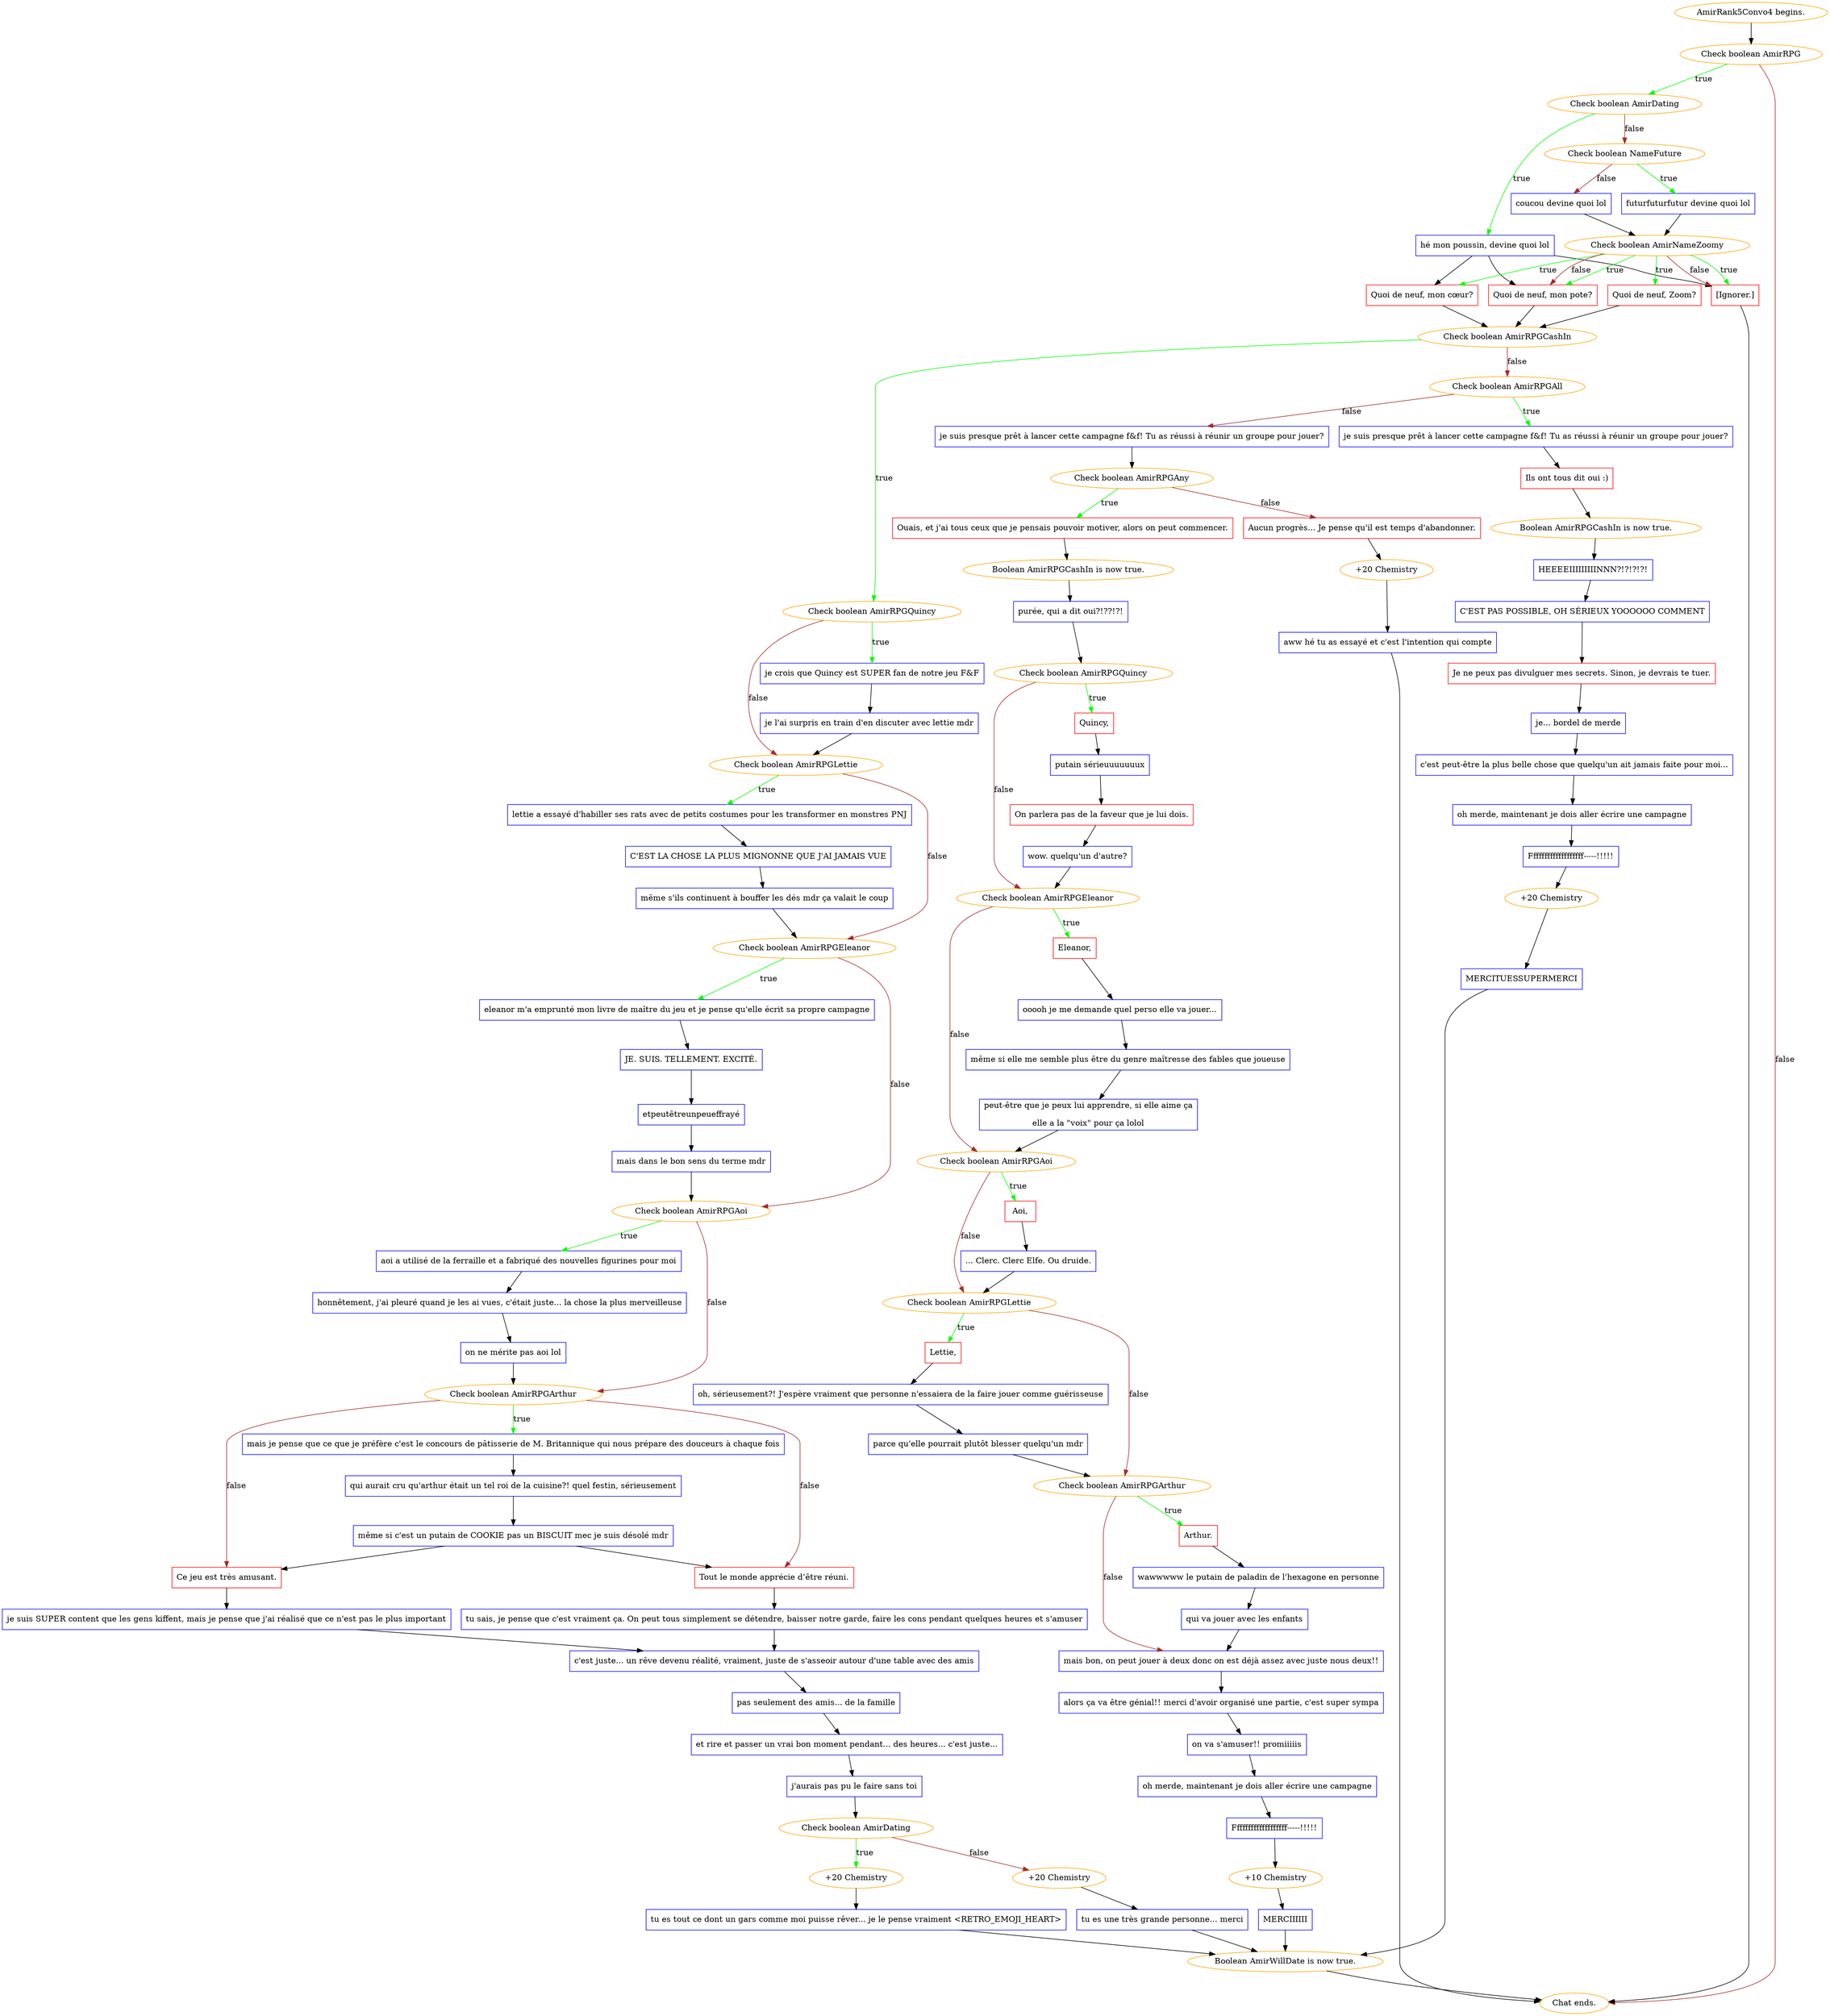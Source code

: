 digraph {
	"AmirRank5Convo4 begins." [color=orange];
		"AmirRank5Convo4 begins." -> j3858128195;
	j3858128195 [label="Check boolean AmirRPG",color=orange];
		j3858128195 -> j3476817092 [label=true,color=green];
		j3858128195 -> "Chat ends." [label=false,color=brown];
	j3476817092 [label="Check boolean AmirDating",color=orange];
		j3476817092 -> j724370208 [label=true,color=green];
		j3476817092 -> j2625634134 [label=false,color=brown];
	"Chat ends." [color=orange];
	j724370208 [label="hé mon poussin, devine quoi lol",shape=box,color=blue];
		j724370208 -> j1968827756;
		j724370208 -> j2515782779;
		j724370208 -> j3055069876;
	j2625634134 [label="Check boolean NameFuture",color=orange];
		j2625634134 -> j3484387350 [label=true,color=green];
		j2625634134 -> j231212023 [label=false,color=brown];
	j1968827756 [label="Quoi de neuf, mon cœur?",shape=box,color=red];
		j1968827756 -> j2469310741;
	j2515782779 [label="Quoi de neuf, mon pote?",shape=box,color=red];
		j2515782779 -> j2469310741;
	j3055069876 [label="[Ignorer.]",shape=box,color=red];
		j3055069876 -> "Chat ends.";
	j3484387350 [label="futurfuturfutur devine quoi lol",shape=box,color=blue];
		j3484387350 -> j851589662;
	j231212023 [label="coucou devine quoi lol",shape=box,color=blue];
		j231212023 -> j851589662;
	j2469310741 [label="Check boolean AmirRPGCashIn",color=orange];
		j2469310741 -> j829204582 [label=true,color=green];
		j2469310741 -> j2963346952 [label=false,color=brown];
	j851589662 [label="Check boolean AmirNameZoomy",color=orange];
		j851589662 -> j1968827756 [label=true,color=green];
		j851589662 -> j961402323 [label=true,color=green];
		j851589662 -> j2515782779 [label=true,color=green];
		j851589662 -> j3055069876 [label=true,color=green];
		j851589662 -> j2515782779 [label=false,color=brown];
		j851589662 -> j3055069876 [label=false,color=brown];
	j829204582 [label="Check boolean AmirRPGQuincy",color=orange];
		j829204582 -> j1356072025 [label=true,color=green];
		j829204582 -> j349346713 [label=false,color=brown];
	j2963346952 [label="Check boolean AmirRPGAll",color=orange];
		j2963346952 -> j836330804 [label=true,color=green];
		j2963346952 -> j233686866 [label=false,color=brown];
	j961402323 [label="Quoi de neuf, Zoom?",shape=box,color=red];
		j961402323 -> j2469310741;
	j1356072025 [label="je crois que Quincy est SUPER fan de notre jeu F&F",shape=box,color=blue];
		j1356072025 -> j288667577;
	j349346713 [label="Check boolean AmirRPGLettie",color=orange];
		j349346713 -> j810727534 [label=true,color=green];
		j349346713 -> j579735831 [label=false,color=brown];
	j836330804 [label="je suis presque prêt à lancer cette campagne f&f! Tu as réussi à réunir un groupe pour jouer?",shape=box,color=blue];
		j836330804 -> j2827834634;
	j233686866 [label="je suis presque prêt à lancer cette campagne f&f! Tu as réussi à réunir un groupe pour jouer?",shape=box,color=blue];
		j233686866 -> j516058989;
	j288667577 [label="je l'ai surpris en train d'en discuter avec lettie mdr",shape=box,color=blue];
		j288667577 -> j349346713;
	j810727534 [label="lettie a essayé d'habiller ses rats avec de petits costumes pour les transformer en monstres PNJ",shape=box,color=blue];
		j810727534 -> j4247903209;
	j579735831 [label="Check boolean AmirRPGEleanor",color=orange];
		j579735831 -> j2372990349 [label=true,color=green];
		j579735831 -> j1044804211 [label=false,color=brown];
	j2827834634 [label="Ils ont tous dit oui :)",shape=box,color=red];
		j2827834634 -> j1520777361;
	j516058989 [label="Check boolean AmirRPGAny",color=orange];
		j516058989 -> j3581086203 [label=true,color=green];
		j516058989 -> j1286354049 [label=false,color=brown];
	j4247903209 [label="C'EST LA CHOSE LA PLUS MIGNONNE QUE J'AI JAMAIS VUE",shape=box,color=blue];
		j4247903209 -> j15239189;
	j2372990349 [label="eleanor m'a emprunté mon livre de maître du jeu et je pense qu'elle écrit sa propre campagne",shape=box,color=blue];
		j2372990349 -> j195134337;
	j1044804211 [label="Check boolean AmirRPGAoi",color=orange];
		j1044804211 -> j73542643 [label=true,color=green];
		j1044804211 -> j400474391 [label=false,color=brown];
	j1520777361 [label="Boolean AmirRPGCashIn is now true.",color=orange];
		j1520777361 -> j1640251295;
	j3581086203 [label="Ouais, et j'ai tous ceux que je pensais pouvoir motiver, alors on peut commencer.",shape=box,color=red];
		j3581086203 -> j870669666;
	j1286354049 [label="Aucun progrès... Je pense qu'il est temps d'abandonner.",shape=box,color=red];
		j1286354049 -> j3408254106;
	j15239189 [label="même s'ils continuent à bouffer les dés mdr ça valait le coup",shape=box,color=blue];
		j15239189 -> j579735831;
	j195134337 [label="JE. SUIS. TELLEMENT. EXCITÉ.",shape=box,color=blue];
		j195134337 -> j3467052050;
	j73542643 [label="aoi a utilisé de la ferraille et a fabriqué des nouvelles figurines pour moi",shape=box,color=blue];
		j73542643 -> j2266197994;
	j400474391 [label="Check boolean AmirRPGArthur",color=orange];
		j400474391 -> j3064617635 [label=true,color=green];
		j400474391 -> j3010619777 [label=false,color=brown];
		j400474391 -> j264536262 [label=false,color=brown];
	j1640251295 [label="HEEEEIIIIIIIIINNN?!?!?!?!",shape=box,color=blue];
		j1640251295 -> j1633436261;
	j870669666 [label="Boolean AmirRPGCashIn is now true.",color=orange];
		j870669666 -> j1448348450;
	j3408254106 [label="+20 Chemistry",color=orange];
		j3408254106 -> j2567474527;
	j3467052050 [label="etpeutêtreunpeueffrayé",shape=box,color=blue];
		j3467052050 -> j1841169036;
	j2266197994 [label="honnêtement, j'ai pleuré quand je les ai vues, c'était juste... la chose la plus merveilleuse",shape=box,color=blue];
		j2266197994 -> j2271267852;
	j3064617635 [label="mais je pense que ce que je préfère c'est le concours de pâtisserie de M. Britannique qui nous prépare des douceurs à chaque fois",shape=box,color=blue];
		j3064617635 -> j688567754;
	j3010619777 [label="Ce jeu est très amusant.",shape=box,color=red];
		j3010619777 -> j943172954;
	j264536262 [label="Tout le monde apprécie d’être réuni.",shape=box,color=red];
		j264536262 -> j1929714242;
	j1633436261 [label="C'EST PAS POSSIBLE, OH SÉRIEUX YOOOOOO COMMENT",shape=box,color=blue];
		j1633436261 -> j4185932701;
	j1448348450 [label="purée, qui a dit oui?!??!?!",shape=box,color=blue];
		j1448348450 -> j1247058907;
	j2567474527 [label="aww hé tu as essayé et c'est l'intention qui compte",shape=box,color=blue];
		j2567474527 -> "Chat ends.";
	j1841169036 [label="mais dans le bon sens du terme mdr",shape=box,color=blue];
		j1841169036 -> j1044804211;
	j2271267852 [label="on ne mérite pas aoi lol",shape=box,color=blue];
		j2271267852 -> j400474391;
	j688567754 [label="qui aurait cru qu'arthur était un tel roi de la cuisine?! quel festin, sérieusement",shape=box,color=blue];
		j688567754 -> j3582019501;
	j943172954 [label="je suis SUPER content que les gens kiffent, mais je pense que j'ai réalisé que ce n'est pas le plus important",shape=box,color=blue];
		j943172954 -> j3473860128;
	j1929714242 [label="tu sais, je pense que c'est vraiment ça. On peut tous simplement se détendre, baisser notre garde, faire les cons pendant quelques heures et s'amuser",shape=box,color=blue];
		j1929714242 -> j3473860128;
	j4185932701 [label="Je ne peux pas divulguer mes secrets. Sinon, je devrais te tuer.",shape=box,color=red];
		j4185932701 -> j327211319;
	j1247058907 [label="Check boolean AmirRPGQuincy",color=orange];
		j1247058907 -> j2227777976 [label=true,color=green];
		j1247058907 -> j747612989 [label=false,color=brown];
	j3582019501 [label="même si c'est un putain de COOKIE pas un BISCUIT mec je suis désolé mdr",shape=box,color=blue];
		j3582019501 -> j3010619777;
		j3582019501 -> j264536262;
	j3473860128 [label="c'est juste... un rêve devenu réalité, vraiment, juste de s'asseoir autour d'une table avec des amis",shape=box,color=blue];
		j3473860128 -> j3998026296;
	j327211319 [label="je... bordel de merde",shape=box,color=blue];
		j327211319 -> j4275613742;
	j2227777976 [label="Quincy,",shape=box,color=red];
		j2227777976 -> j3968406685;
	j747612989 [label="Check boolean AmirRPGEleanor",color=orange];
		j747612989 -> j1181111994 [label=true,color=green];
		j747612989 -> j4013696291 [label=false,color=brown];
	j3998026296 [label="pas seulement des amis... de la famille",shape=box,color=blue];
		j3998026296 -> j3543123377;
	j4275613742 [label="c'est peut-être la plus belle chose que quelqu'un ait jamais faite pour moi...",shape=box,color=blue];
		j4275613742 -> j1556093403;
	j3968406685 [label="putain sérieuuuuuuux",shape=box,color=blue];
		j3968406685 -> j15283430;
	j1181111994 [label="Eleanor,",shape=box,color=red];
		j1181111994 -> j3761842391;
	j4013696291 [label="Check boolean AmirRPGAoi",color=orange];
		j4013696291 -> j632652284 [label=true,color=green];
		j4013696291 -> j116997806 [label=false,color=brown];
	j3543123377 [label="et rire et passer un vrai bon moment pendant... des heures... c'est juste...",shape=box,color=blue];
		j3543123377 -> j3514104920;
	j1556093403 [label="oh merde, maintenant je dois aller écrire une campagne",shape=box,color=blue];
		j1556093403 -> j11522471;
	j15283430 [label="On parlera pas de la faveur que je lui dois.",shape=box,color=red];
		j15283430 -> j330727082;
	j3761842391 [label="ooooh je me demande quel perso elle va jouer...",shape=box,color=blue];
		j3761842391 -> j165161116;
	j632652284 [label="Aoi,",shape=box,color=red];
		j632652284 -> j4043331866;
	j116997806 [label="Check boolean AmirRPGLettie",color=orange];
		j116997806 -> j324536295 [label=true,color=green];
		j116997806 -> j994198793 [label=false,color=brown];
	j3514104920 [label="j'aurais pas pu le faire sans toi",shape=box,color=blue];
		j3514104920 -> j3015855926;
	j11522471 [label="Fffffffffffffffffff-----!!!!!",shape=box,color=blue];
		j11522471 -> j1229129468;
	j330727082 [label="wow. quelqu'un d'autre?",shape=box,color=blue];
		j330727082 -> j747612989;
	j165161116 [label="même si elle me semble plus être du genre maîtresse des fables que joueuse",shape=box,color=blue];
		j165161116 -> j3553770650;
	j4043331866 [label="... Clerc. Clerc Elfe. Ou druide.",shape=box,color=blue];
		j4043331866 -> j116997806;
	j324536295 [label="Lettie,",shape=box,color=red];
		j324536295 -> j3287412327;
	j994198793 [label="Check boolean AmirRPGArthur",color=orange];
		j994198793 -> j658910483 [label=true,color=green];
		j994198793 -> j4291535273 [label=false,color=brown];
	j3015855926 [label="Check boolean AmirDating",color=orange];
		j3015855926 -> j3720919631 [label=true,color=green];
		j3015855926 -> j2674248906 [label=false,color=brown];
	j1229129468 [label="+20 Chemistry",color=orange];
		j1229129468 -> j2520470317;
	j3553770650 [label="peut-être que je peux lui apprendre, si elle aime ça
elle a la \"voix\" pour ça lolol",shape=box,color=blue];
		j3553770650 -> j4013696291;
	j3287412327 [label="oh, sérieusement?! J'espère vraiment que personne n'essaiera de la faire jouer comme guérisseuse",shape=box,color=blue];
		j3287412327 -> j673790984;
	j658910483 [label="Arthur.",shape=box,color=red];
		j658910483 -> j3763636413;
	j4291535273 [label="mais bon, on peut jouer à deux donc on est déjà assez avec juste nous deux!!",shape=box,color=blue];
		j4291535273 -> j3344194660;
	j3720919631 [label="+20 Chemistry",color=orange];
		j3720919631 -> j3796969133;
	j2674248906 [label="+20 Chemistry",color=orange];
		j2674248906 -> j1403317935;
	j2520470317 [label="MERCITUESSUPERMERCI",shape=box,color=blue];
		j2520470317 -> j661208215;
	j673790984 [label="parce qu'elle pourrait plutôt blesser quelqu'un mdr",shape=box,color=blue];
		j673790984 -> j994198793;
	j3763636413 [label="wawwwww le putain de paladin de l'hexagone en personne",shape=box,color=blue];
		j3763636413 -> j2046932853;
	j3344194660 [label="alors ça va être génial!! merci d'avoir organisé une partie, c'est super sympa",shape=box,color=blue];
		j3344194660 -> j1089789081;
	j3796969133 [label="tu es tout ce dont un gars comme moi puisse rêver... je le pense vraiment <RETRO_EMOJI_HEART>",shape=box,color=blue];
		j3796969133 -> j661208215;
	j1403317935 [label="tu es une très grande personne... merci",shape=box,color=blue];
		j1403317935 -> j661208215;
	j661208215 [label="Boolean AmirWillDate is now true.",color=orange];
		j661208215 -> "Chat ends.";
	j2046932853 [label="qui va jouer avec les enfants",shape=box,color=blue];
		j2046932853 -> j4291535273;
	j1089789081 [label="on va s'amuser!! promiiiiis",shape=box,color=blue];
		j1089789081 -> j1970410517;
	j1970410517 [label="oh merde, maintenant je dois aller écrire une campagne",shape=box,color=blue];
		j1970410517 -> j439467933;
	j439467933 [label="Fffffffffffffffffff-----!!!!!",shape=box,color=blue];
		j439467933 -> j168518668;
	j168518668 [label="+10 Chemistry",color=orange];
		j168518668 -> j1980013971;
	j1980013971 [label="MERCIIIIII",shape=box,color=blue];
		j1980013971 -> j661208215;
}